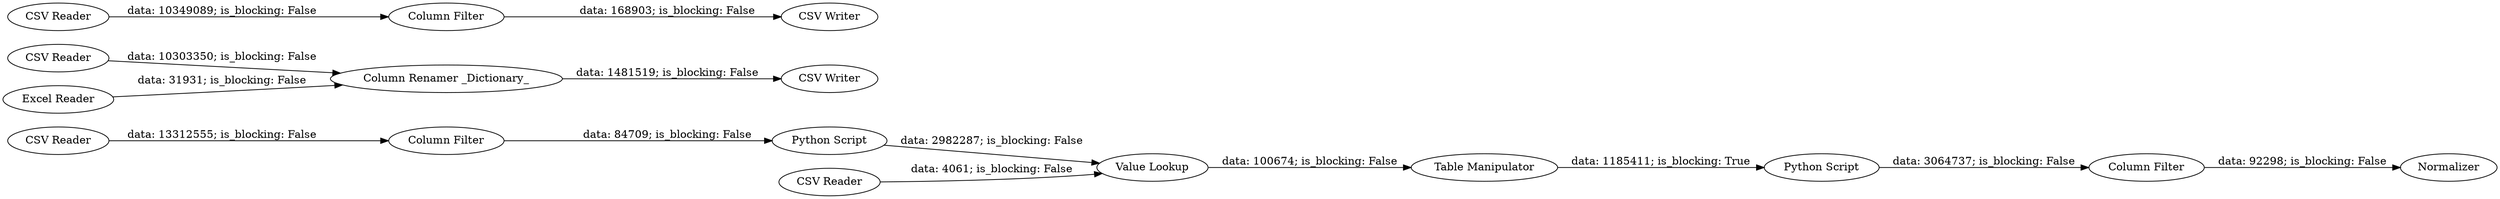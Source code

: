digraph {
	"-7045731759915189192_3" [label="CSV Reader"]
	"-7045731759915189192_20" [label="Value Lookup"]
	"-7045731759915189192_21" [label="Table Manipulator"]
	"-7045731759915189192_23" [label="Column Filter"]
	"-7045731759915189192_15" [label="CSV Writer"]
	"-7045731759915189192_16" [label="CSV Writer"]
	"-7045731759915189192_19" [label="CSV Reader"]
	"-7045731759915189192_14" [label="CSV Reader"]
	"-7045731759915189192_8" [label="Column Filter"]
	"-7045731759915189192_17" [label="CSV Reader"]
	"-7045731759915189192_24" [label=Normalizer]
	"-7045731759915189192_18" [label="Python Script"]
	"-7045731759915189192_4" [label="Column Filter"]
	"-7045731759915189192_9" [label="Excel Reader"]
	"-7045731759915189192_12" [label="Column Renamer _Dictionary_"]
	"-7045731759915189192_22" [label="Python Script"]
	"-7045731759915189192_19" -> "-7045731759915189192_20" [label="data: 4061; is_blocking: False"]
	"-7045731759915189192_3" -> "-7045731759915189192_4" [label="data: 13312555; is_blocking: False"]
	"-7045731759915189192_12" -> "-7045731759915189192_15" [label="data: 1481519; is_blocking: False"]
	"-7045731759915189192_9" -> "-7045731759915189192_12" [label="data: 31931; is_blocking: False"]
	"-7045731759915189192_23" -> "-7045731759915189192_24" [label="data: 92298; is_blocking: False"]
	"-7045731759915189192_8" -> "-7045731759915189192_16" [label="data: 168903; is_blocking: False"]
	"-7045731759915189192_21" -> "-7045731759915189192_22" [label="data: 1185411; is_blocking: True"]
	"-7045731759915189192_4" -> "-7045731759915189192_18" [label="data: 84709; is_blocking: False"]
	"-7045731759915189192_14" -> "-7045731759915189192_8" [label="data: 10349089; is_blocking: False"]
	"-7045731759915189192_20" -> "-7045731759915189192_21" [label="data: 100674; is_blocking: False"]
	"-7045731759915189192_17" -> "-7045731759915189192_12" [label="data: 10303350; is_blocking: False"]
	"-7045731759915189192_18" -> "-7045731759915189192_20" [label="data: 2982287; is_blocking: False"]
	"-7045731759915189192_22" -> "-7045731759915189192_23" [label="data: 3064737; is_blocking: False"]
	rankdir=LR
}
